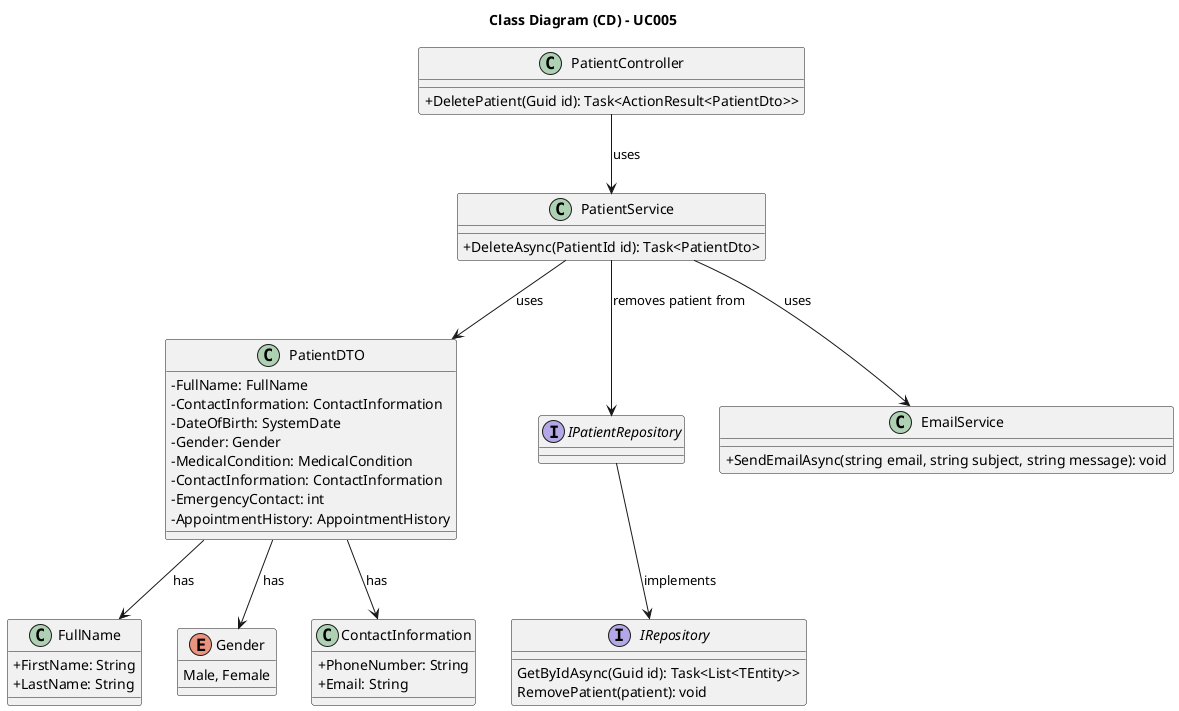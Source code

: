 @startuml
skinparam packageStyle rectangle
skinparam shadowing false

skinparam classAttributeIconSize 0

title Class Diagram (CD) - UC005

class PatientController {
  + DeletePatient(Guid id): Task<ActionResult<PatientDto>>
}


class PatientService {
  + DeleteAsync(PatientId id): Task<PatientDto>
}

class PatientDTO {
  - FullName: FullName
  - ContactInformation: ContactInformation
  - DateOfBirth: SystemDate
  - Gender: Gender
  - MedicalCondition: MedicalCondition
  - ContactInformation: ContactInformation
  - EmergencyContact: int
  - AppointmentHistory: AppointmentHistory 
  'TODO: Review AppointmentHistory type
}

class FullName{
    + FirstName: String
    + LastName: String
}

enum Gender {
  Male, Female
}

class ContactInformation{
    + PhoneNumber: String
    + Email: String
}

interface IPatientRepository {

}

interface IRepository {
  GetByIdAsync(Guid id): Task<List<TEntity>>
  RemovePatient(patient): void
}

class EmailService {
  + SendEmailAsync(string email, string subject, string message): void
}


'class Database {
'  + save(Patient patient): void
'}

PatientService --> EmailService : uses
PatientService --> PatientDTO : uses
PatientController --> PatientService : uses
PatientService --> IPatientRepository : removes patient from
IPatientRepository --> IRepository : implements
PatientDTO --> ContactInformation : has
PatientDTO --> FullName : has
PatientDTO --> Gender : has

@enduml
